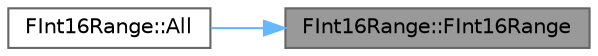 digraph "FInt16Range::FInt16Range"
{
 // INTERACTIVE_SVG=YES
 // LATEX_PDF_SIZE
  bgcolor="transparent";
  edge [fontname=Helvetica,fontsize=10,labelfontname=Helvetica,labelfontsize=10];
  node [fontname=Helvetica,fontsize=10,shape=box,height=0.2,width=0.4];
  rankdir="RL";
  Node1 [id="Node000001",label="FInt16Range::FInt16Range",height=0.2,width=0.4,color="gray40", fillcolor="grey60", style="filled", fontcolor="black",tooltip=" "];
  Node1 -> Node2 [id="edge1_Node000001_Node000002",dir="back",color="steelblue1",style="solid",tooltip=" "];
  Node2 [id="Node000002",label="FInt16Range::All",height=0.2,width=0.4,color="grey40", fillcolor="white", style="filled",URL="$d5/d6c/structFInt16Range.html#a62d43bf68255c7f6a74f5b6b61438ef9",tooltip=" "];
}
